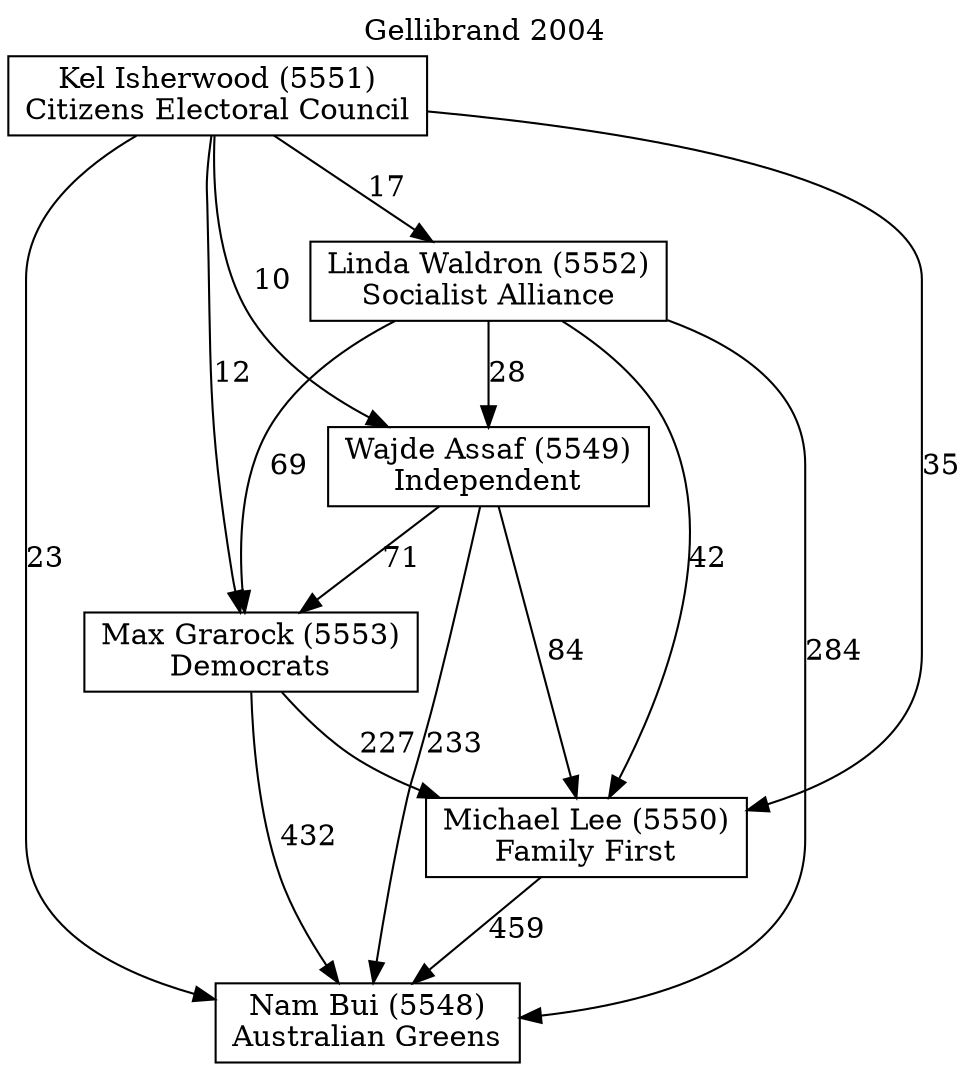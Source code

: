 // House preference flow
digraph "Nam Bui (5548)_Gellibrand_2004" {
	graph [label="Gellibrand 2004" labelloc=t mclimit=10]
	node [shape=box]
	"Nam Bui (5548)" [label="Nam Bui (5548)
Australian Greens"]
	"Michael Lee (5550)" [label="Michael Lee (5550)
Family First"]
	"Max Grarock (5553)" [label="Max Grarock (5553)
Democrats"]
	"Wajde Assaf (5549)" [label="Wajde Assaf (5549)
Independent"]
	"Linda Waldron (5552)" [label="Linda Waldron (5552)
Socialist Alliance"]
	"Kel Isherwood (5551)" [label="Kel Isherwood (5551)
Citizens Electoral Council"]
	"Nam Bui (5548)" [label="Nam Bui (5548)
Australian Greens"]
	"Max Grarock (5553)" [label="Max Grarock (5553)
Democrats"]
	"Wajde Assaf (5549)" [label="Wajde Assaf (5549)
Independent"]
	"Linda Waldron (5552)" [label="Linda Waldron (5552)
Socialist Alliance"]
	"Kel Isherwood (5551)" [label="Kel Isherwood (5551)
Citizens Electoral Council"]
	"Nam Bui (5548)" [label="Nam Bui (5548)
Australian Greens"]
	"Wajde Assaf (5549)" [label="Wajde Assaf (5549)
Independent"]
	"Linda Waldron (5552)" [label="Linda Waldron (5552)
Socialist Alliance"]
	"Kel Isherwood (5551)" [label="Kel Isherwood (5551)
Citizens Electoral Council"]
	"Nam Bui (5548)" [label="Nam Bui (5548)
Australian Greens"]
	"Linda Waldron (5552)" [label="Linda Waldron (5552)
Socialist Alliance"]
	"Kel Isherwood (5551)" [label="Kel Isherwood (5551)
Citizens Electoral Council"]
	"Nam Bui (5548)" [label="Nam Bui (5548)
Australian Greens"]
	"Kel Isherwood (5551)" [label="Kel Isherwood (5551)
Citizens Electoral Council"]
	"Kel Isherwood (5551)" [label="Kel Isherwood (5551)
Citizens Electoral Council"]
	"Linda Waldron (5552)" [label="Linda Waldron (5552)
Socialist Alliance"]
	"Kel Isherwood (5551)" [label="Kel Isherwood (5551)
Citizens Electoral Council"]
	"Kel Isherwood (5551)" [label="Kel Isherwood (5551)
Citizens Electoral Council"]
	"Wajde Assaf (5549)" [label="Wajde Assaf (5549)
Independent"]
	"Linda Waldron (5552)" [label="Linda Waldron (5552)
Socialist Alliance"]
	"Kel Isherwood (5551)" [label="Kel Isherwood (5551)
Citizens Electoral Council"]
	"Wajde Assaf (5549)" [label="Wajde Assaf (5549)
Independent"]
	"Kel Isherwood (5551)" [label="Kel Isherwood (5551)
Citizens Electoral Council"]
	"Kel Isherwood (5551)" [label="Kel Isherwood (5551)
Citizens Electoral Council"]
	"Linda Waldron (5552)" [label="Linda Waldron (5552)
Socialist Alliance"]
	"Kel Isherwood (5551)" [label="Kel Isherwood (5551)
Citizens Electoral Council"]
	"Kel Isherwood (5551)" [label="Kel Isherwood (5551)
Citizens Electoral Council"]
	"Max Grarock (5553)" [label="Max Grarock (5553)
Democrats"]
	"Wajde Assaf (5549)" [label="Wajde Assaf (5549)
Independent"]
	"Linda Waldron (5552)" [label="Linda Waldron (5552)
Socialist Alliance"]
	"Kel Isherwood (5551)" [label="Kel Isherwood (5551)
Citizens Electoral Council"]
	"Max Grarock (5553)" [label="Max Grarock (5553)
Democrats"]
	"Linda Waldron (5552)" [label="Linda Waldron (5552)
Socialist Alliance"]
	"Kel Isherwood (5551)" [label="Kel Isherwood (5551)
Citizens Electoral Council"]
	"Max Grarock (5553)" [label="Max Grarock (5553)
Democrats"]
	"Kel Isherwood (5551)" [label="Kel Isherwood (5551)
Citizens Electoral Council"]
	"Kel Isherwood (5551)" [label="Kel Isherwood (5551)
Citizens Electoral Council"]
	"Linda Waldron (5552)" [label="Linda Waldron (5552)
Socialist Alliance"]
	"Kel Isherwood (5551)" [label="Kel Isherwood (5551)
Citizens Electoral Council"]
	"Kel Isherwood (5551)" [label="Kel Isherwood (5551)
Citizens Electoral Council"]
	"Wajde Assaf (5549)" [label="Wajde Assaf (5549)
Independent"]
	"Linda Waldron (5552)" [label="Linda Waldron (5552)
Socialist Alliance"]
	"Kel Isherwood (5551)" [label="Kel Isherwood (5551)
Citizens Electoral Council"]
	"Wajde Assaf (5549)" [label="Wajde Assaf (5549)
Independent"]
	"Kel Isherwood (5551)" [label="Kel Isherwood (5551)
Citizens Electoral Council"]
	"Kel Isherwood (5551)" [label="Kel Isherwood (5551)
Citizens Electoral Council"]
	"Linda Waldron (5552)" [label="Linda Waldron (5552)
Socialist Alliance"]
	"Kel Isherwood (5551)" [label="Kel Isherwood (5551)
Citizens Electoral Council"]
	"Kel Isherwood (5551)" [label="Kel Isherwood (5551)
Citizens Electoral Council"]
	"Michael Lee (5550)" [label="Michael Lee (5550)
Family First"]
	"Max Grarock (5553)" [label="Max Grarock (5553)
Democrats"]
	"Wajde Assaf (5549)" [label="Wajde Assaf (5549)
Independent"]
	"Linda Waldron (5552)" [label="Linda Waldron (5552)
Socialist Alliance"]
	"Kel Isherwood (5551)" [label="Kel Isherwood (5551)
Citizens Electoral Council"]
	"Michael Lee (5550)" [label="Michael Lee (5550)
Family First"]
	"Wajde Assaf (5549)" [label="Wajde Assaf (5549)
Independent"]
	"Linda Waldron (5552)" [label="Linda Waldron (5552)
Socialist Alliance"]
	"Kel Isherwood (5551)" [label="Kel Isherwood (5551)
Citizens Electoral Council"]
	"Michael Lee (5550)" [label="Michael Lee (5550)
Family First"]
	"Linda Waldron (5552)" [label="Linda Waldron (5552)
Socialist Alliance"]
	"Kel Isherwood (5551)" [label="Kel Isherwood (5551)
Citizens Electoral Council"]
	"Michael Lee (5550)" [label="Michael Lee (5550)
Family First"]
	"Kel Isherwood (5551)" [label="Kel Isherwood (5551)
Citizens Electoral Council"]
	"Kel Isherwood (5551)" [label="Kel Isherwood (5551)
Citizens Electoral Council"]
	"Linda Waldron (5552)" [label="Linda Waldron (5552)
Socialist Alliance"]
	"Kel Isherwood (5551)" [label="Kel Isherwood (5551)
Citizens Electoral Council"]
	"Kel Isherwood (5551)" [label="Kel Isherwood (5551)
Citizens Electoral Council"]
	"Wajde Assaf (5549)" [label="Wajde Assaf (5549)
Independent"]
	"Linda Waldron (5552)" [label="Linda Waldron (5552)
Socialist Alliance"]
	"Kel Isherwood (5551)" [label="Kel Isherwood (5551)
Citizens Electoral Council"]
	"Wajde Assaf (5549)" [label="Wajde Assaf (5549)
Independent"]
	"Kel Isherwood (5551)" [label="Kel Isherwood (5551)
Citizens Electoral Council"]
	"Kel Isherwood (5551)" [label="Kel Isherwood (5551)
Citizens Electoral Council"]
	"Linda Waldron (5552)" [label="Linda Waldron (5552)
Socialist Alliance"]
	"Kel Isherwood (5551)" [label="Kel Isherwood (5551)
Citizens Electoral Council"]
	"Kel Isherwood (5551)" [label="Kel Isherwood (5551)
Citizens Electoral Council"]
	"Max Grarock (5553)" [label="Max Grarock (5553)
Democrats"]
	"Wajde Assaf (5549)" [label="Wajde Assaf (5549)
Independent"]
	"Linda Waldron (5552)" [label="Linda Waldron (5552)
Socialist Alliance"]
	"Kel Isherwood (5551)" [label="Kel Isherwood (5551)
Citizens Electoral Council"]
	"Max Grarock (5553)" [label="Max Grarock (5553)
Democrats"]
	"Linda Waldron (5552)" [label="Linda Waldron (5552)
Socialist Alliance"]
	"Kel Isherwood (5551)" [label="Kel Isherwood (5551)
Citizens Electoral Council"]
	"Max Grarock (5553)" [label="Max Grarock (5553)
Democrats"]
	"Kel Isherwood (5551)" [label="Kel Isherwood (5551)
Citizens Electoral Council"]
	"Kel Isherwood (5551)" [label="Kel Isherwood (5551)
Citizens Electoral Council"]
	"Linda Waldron (5552)" [label="Linda Waldron (5552)
Socialist Alliance"]
	"Kel Isherwood (5551)" [label="Kel Isherwood (5551)
Citizens Electoral Council"]
	"Kel Isherwood (5551)" [label="Kel Isherwood (5551)
Citizens Electoral Council"]
	"Wajde Assaf (5549)" [label="Wajde Assaf (5549)
Independent"]
	"Linda Waldron (5552)" [label="Linda Waldron (5552)
Socialist Alliance"]
	"Kel Isherwood (5551)" [label="Kel Isherwood (5551)
Citizens Electoral Council"]
	"Wajde Assaf (5549)" [label="Wajde Assaf (5549)
Independent"]
	"Kel Isherwood (5551)" [label="Kel Isherwood (5551)
Citizens Electoral Council"]
	"Kel Isherwood (5551)" [label="Kel Isherwood (5551)
Citizens Electoral Council"]
	"Linda Waldron (5552)" [label="Linda Waldron (5552)
Socialist Alliance"]
	"Kel Isherwood (5551)" [label="Kel Isherwood (5551)
Citizens Electoral Council"]
	"Kel Isherwood (5551)" [label="Kel Isherwood (5551)
Citizens Electoral Council"]
	"Michael Lee (5550)" -> "Nam Bui (5548)" [label=459]
	"Max Grarock (5553)" -> "Michael Lee (5550)" [label=227]
	"Wajde Assaf (5549)" -> "Max Grarock (5553)" [label=71]
	"Linda Waldron (5552)" -> "Wajde Assaf (5549)" [label=28]
	"Kel Isherwood (5551)" -> "Linda Waldron (5552)" [label=17]
	"Max Grarock (5553)" -> "Nam Bui (5548)" [label=432]
	"Wajde Assaf (5549)" -> "Nam Bui (5548)" [label=233]
	"Linda Waldron (5552)" -> "Nam Bui (5548)" [label=284]
	"Kel Isherwood (5551)" -> "Nam Bui (5548)" [label=23]
	"Kel Isherwood (5551)" -> "Wajde Assaf (5549)" [label=10]
	"Linda Waldron (5552)" -> "Max Grarock (5553)" [label=69]
	"Kel Isherwood (5551)" -> "Max Grarock (5553)" [label=12]
	"Wajde Assaf (5549)" -> "Michael Lee (5550)" [label=84]
	"Linda Waldron (5552)" -> "Michael Lee (5550)" [label=42]
	"Kel Isherwood (5551)" -> "Michael Lee (5550)" [label=35]
}
